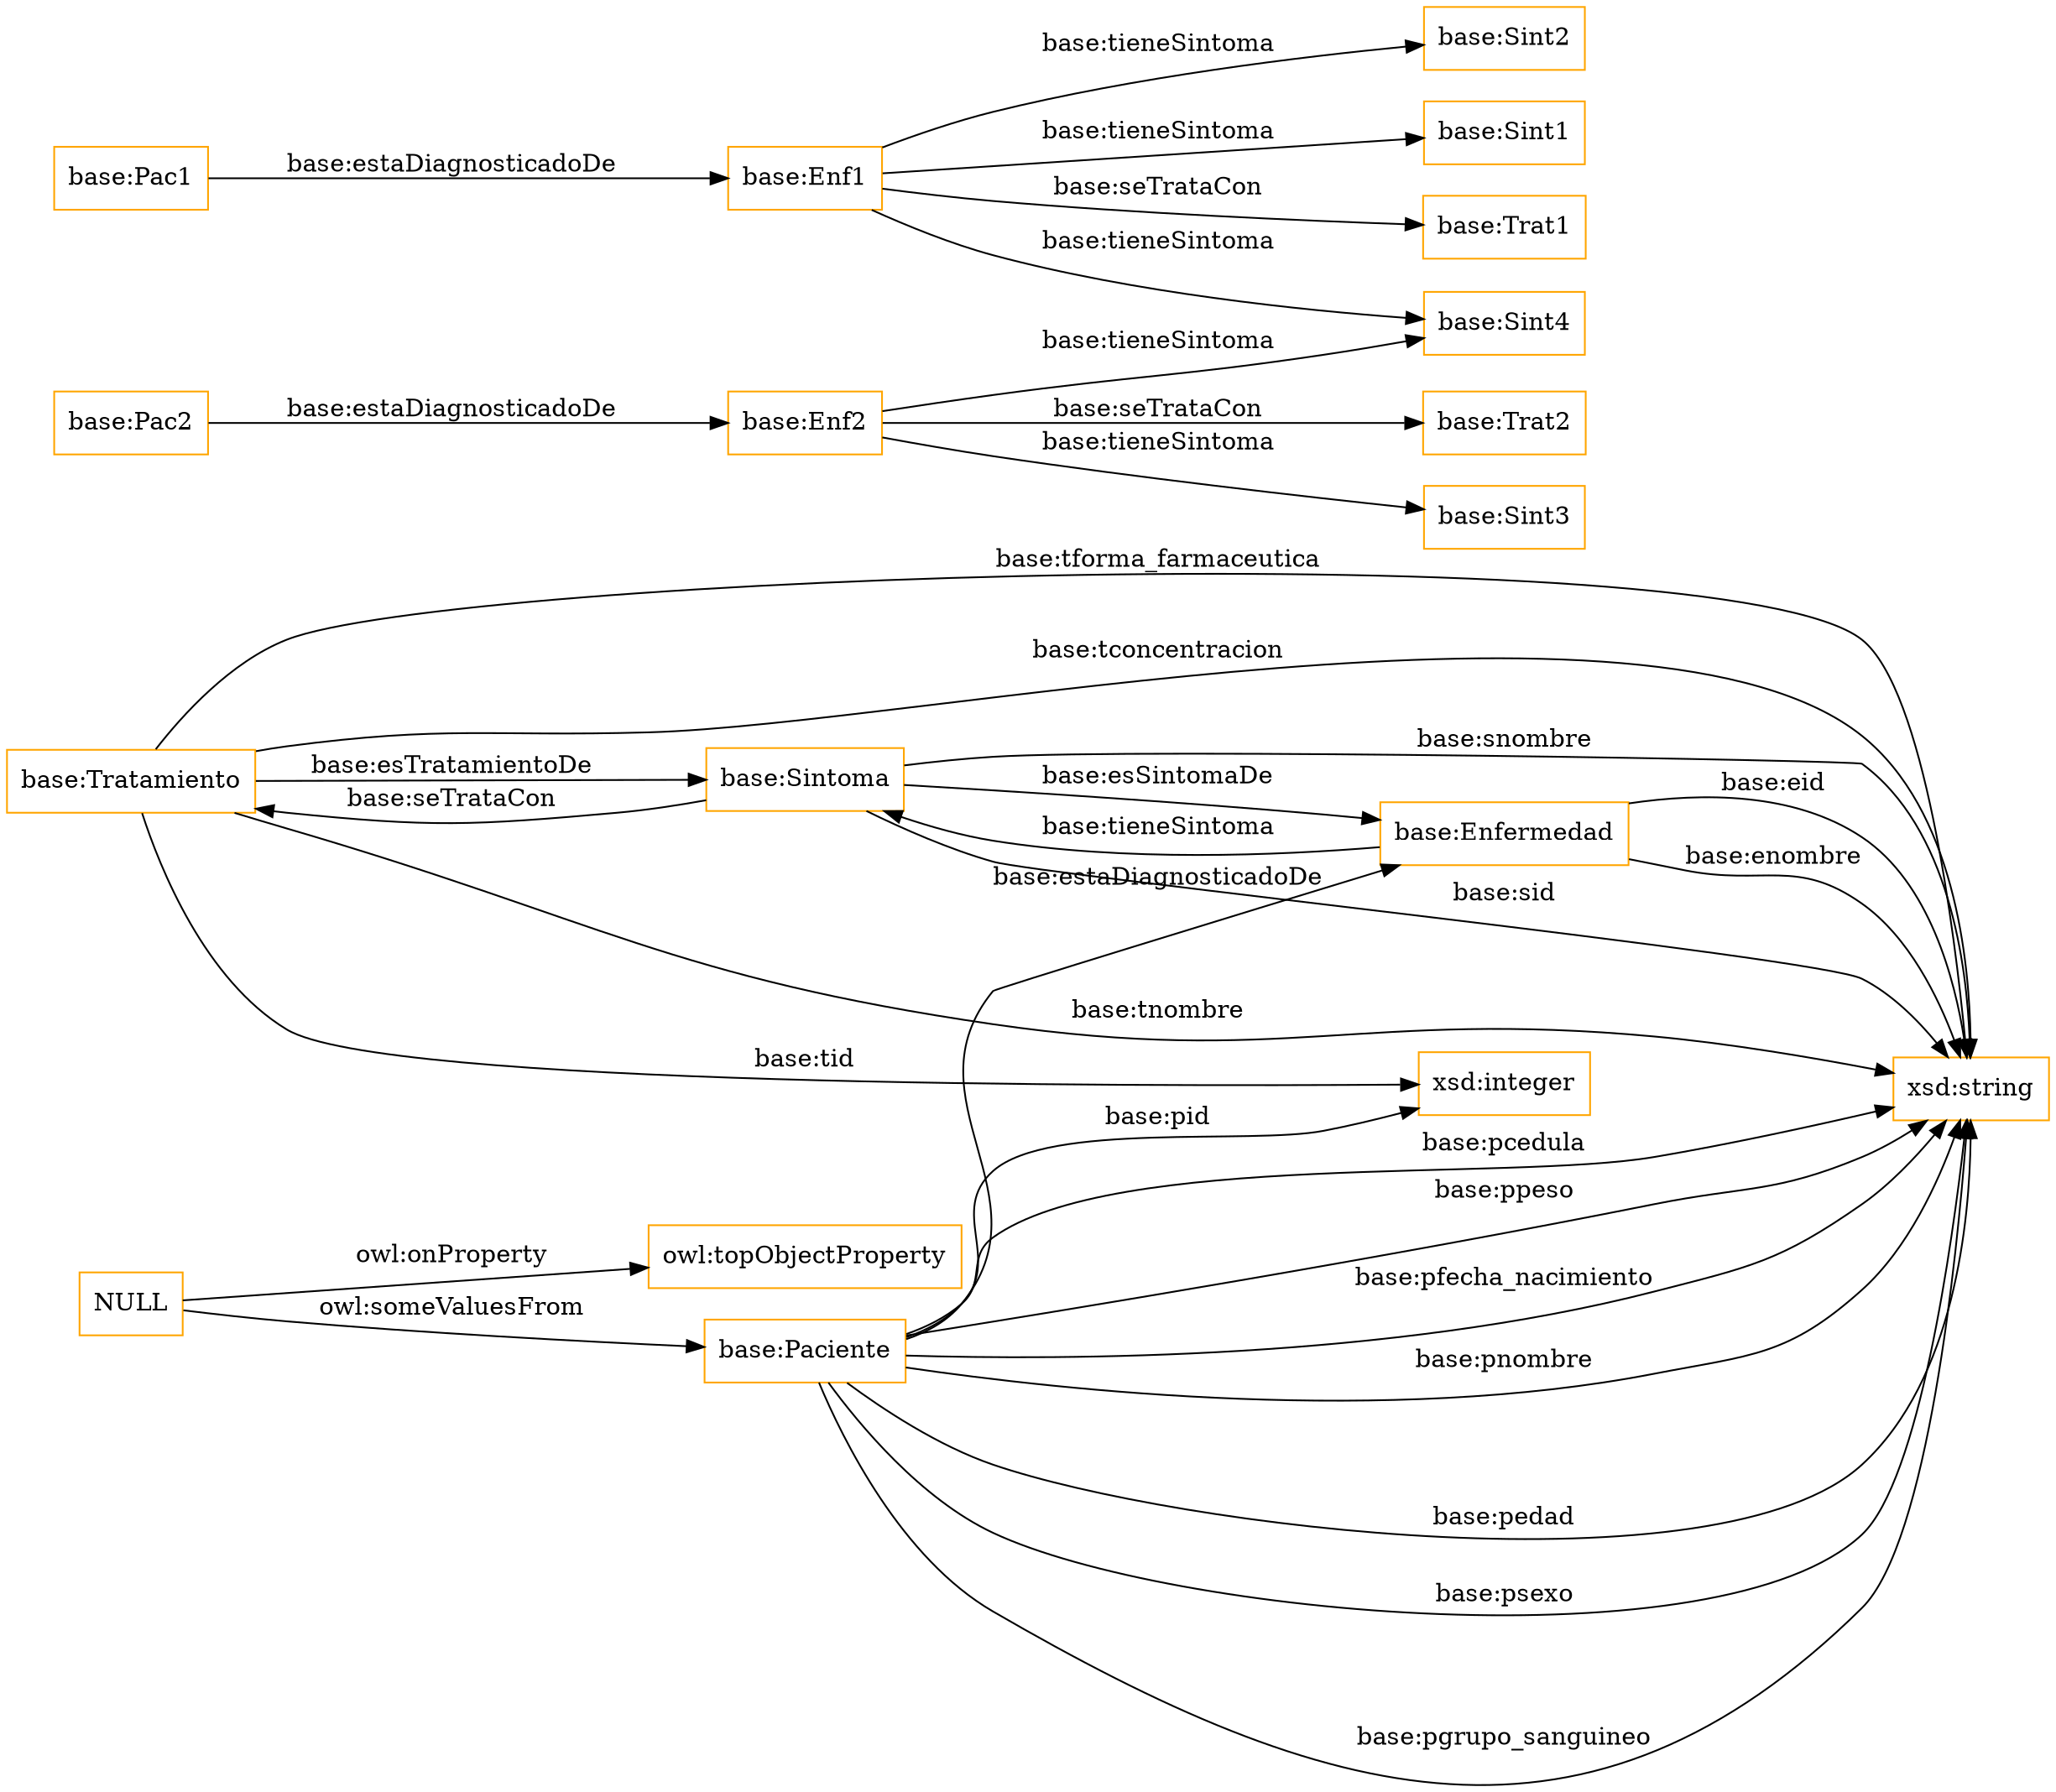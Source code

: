digraph ar2dtool_diagram { 
rankdir=LR;
size="1501"
node [shape = rectangle, color="orange"]; "base:Tratamiento" "base:Sintoma" "base:Paciente" "base:Enfermedad" ; /*classes style*/
	"NULL" -> "base:Paciente" [ label = "owl:someValuesFrom" ];
	"NULL" -> "owl:topObjectProperty" [ label = "owl:onProperty" ];
	"base:Enf1" -> "base:Sint4" [ label = "base:tieneSintoma" ];
	"base:Enf1" -> "base:Sint2" [ label = "base:tieneSintoma" ];
	"base:Enf1" -> "base:Sint1" [ label = "base:tieneSintoma" ];
	"base:Enf1" -> "base:Trat1" [ label = "base:seTrataCon" ];
	"base:Pac2" -> "base:Enf2" [ label = "base:estaDiagnosticadoDe" ];
	"base:Pac1" -> "base:Enf1" [ label = "base:estaDiagnosticadoDe" ];
	"base:Enf2" -> "base:Sint4" [ label = "base:tieneSintoma" ];
	"base:Enf2" -> "base:Sint3" [ label = "base:tieneSintoma" ];
	"base:Enf2" -> "base:Trat2" [ label = "base:seTrataCon" ];
	"base:Tratamiento" -> "xsd:string" [ label = "base:tnombre" ];
	"base:Paciente" -> "xsd:string" [ label = "base:pedad" ];
	"base:Sintoma" -> "xsd:string" [ label = "base:sid" ];
	"base:Sintoma" -> "xsd:string" [ label = "base:snombre" ];
	"base:Enfermedad" -> "base:Sintoma" [ label = "base:tieneSintoma" ];
	"base:Paciente" -> "xsd:integer" [ label = "base:pid" ];
	"base:Sintoma" -> "base:Tratamiento" [ label = "base:seTrataCon" ];
	"base:Enfermedad" -> "xsd:string" [ label = "base:eid" ];
	"base:Paciente" -> "base:Enfermedad" [ label = "base:estaDiagnosticadoDe" ];
	"base:Sintoma" -> "base:Enfermedad" [ label = "base:esSintomaDe" ];
	"base:Paciente" -> "xsd:string" [ label = "base:psexo" ];
	"base:Enfermedad" -> "xsd:string" [ label = "base:enombre" ];
	"base:Paciente" -> "xsd:string" [ label = "base:pgrupo_sanguineo" ];
	"base:Paciente" -> "xsd:string" [ label = "base:pcedula" ];
	"base:Paciente" -> "xsd:string" [ label = "base:ppeso" ];
	"base:Tratamiento" -> "xsd:integer" [ label = "base:tid" ];
	"base:Tratamiento" -> "xsd:string" [ label = "base:tforma_farmaceutica" ];
	"base:Paciente" -> "xsd:string" [ label = "base:pfecha_nacimiento" ];
	"base:Tratamiento" -> "base:Sintoma" [ label = "base:esTratamientoDe" ];
	"base:Tratamiento" -> "xsd:string" [ label = "base:tconcentracion" ];
	"base:Paciente" -> "xsd:string" [ label = "base:pnombre" ];

}
